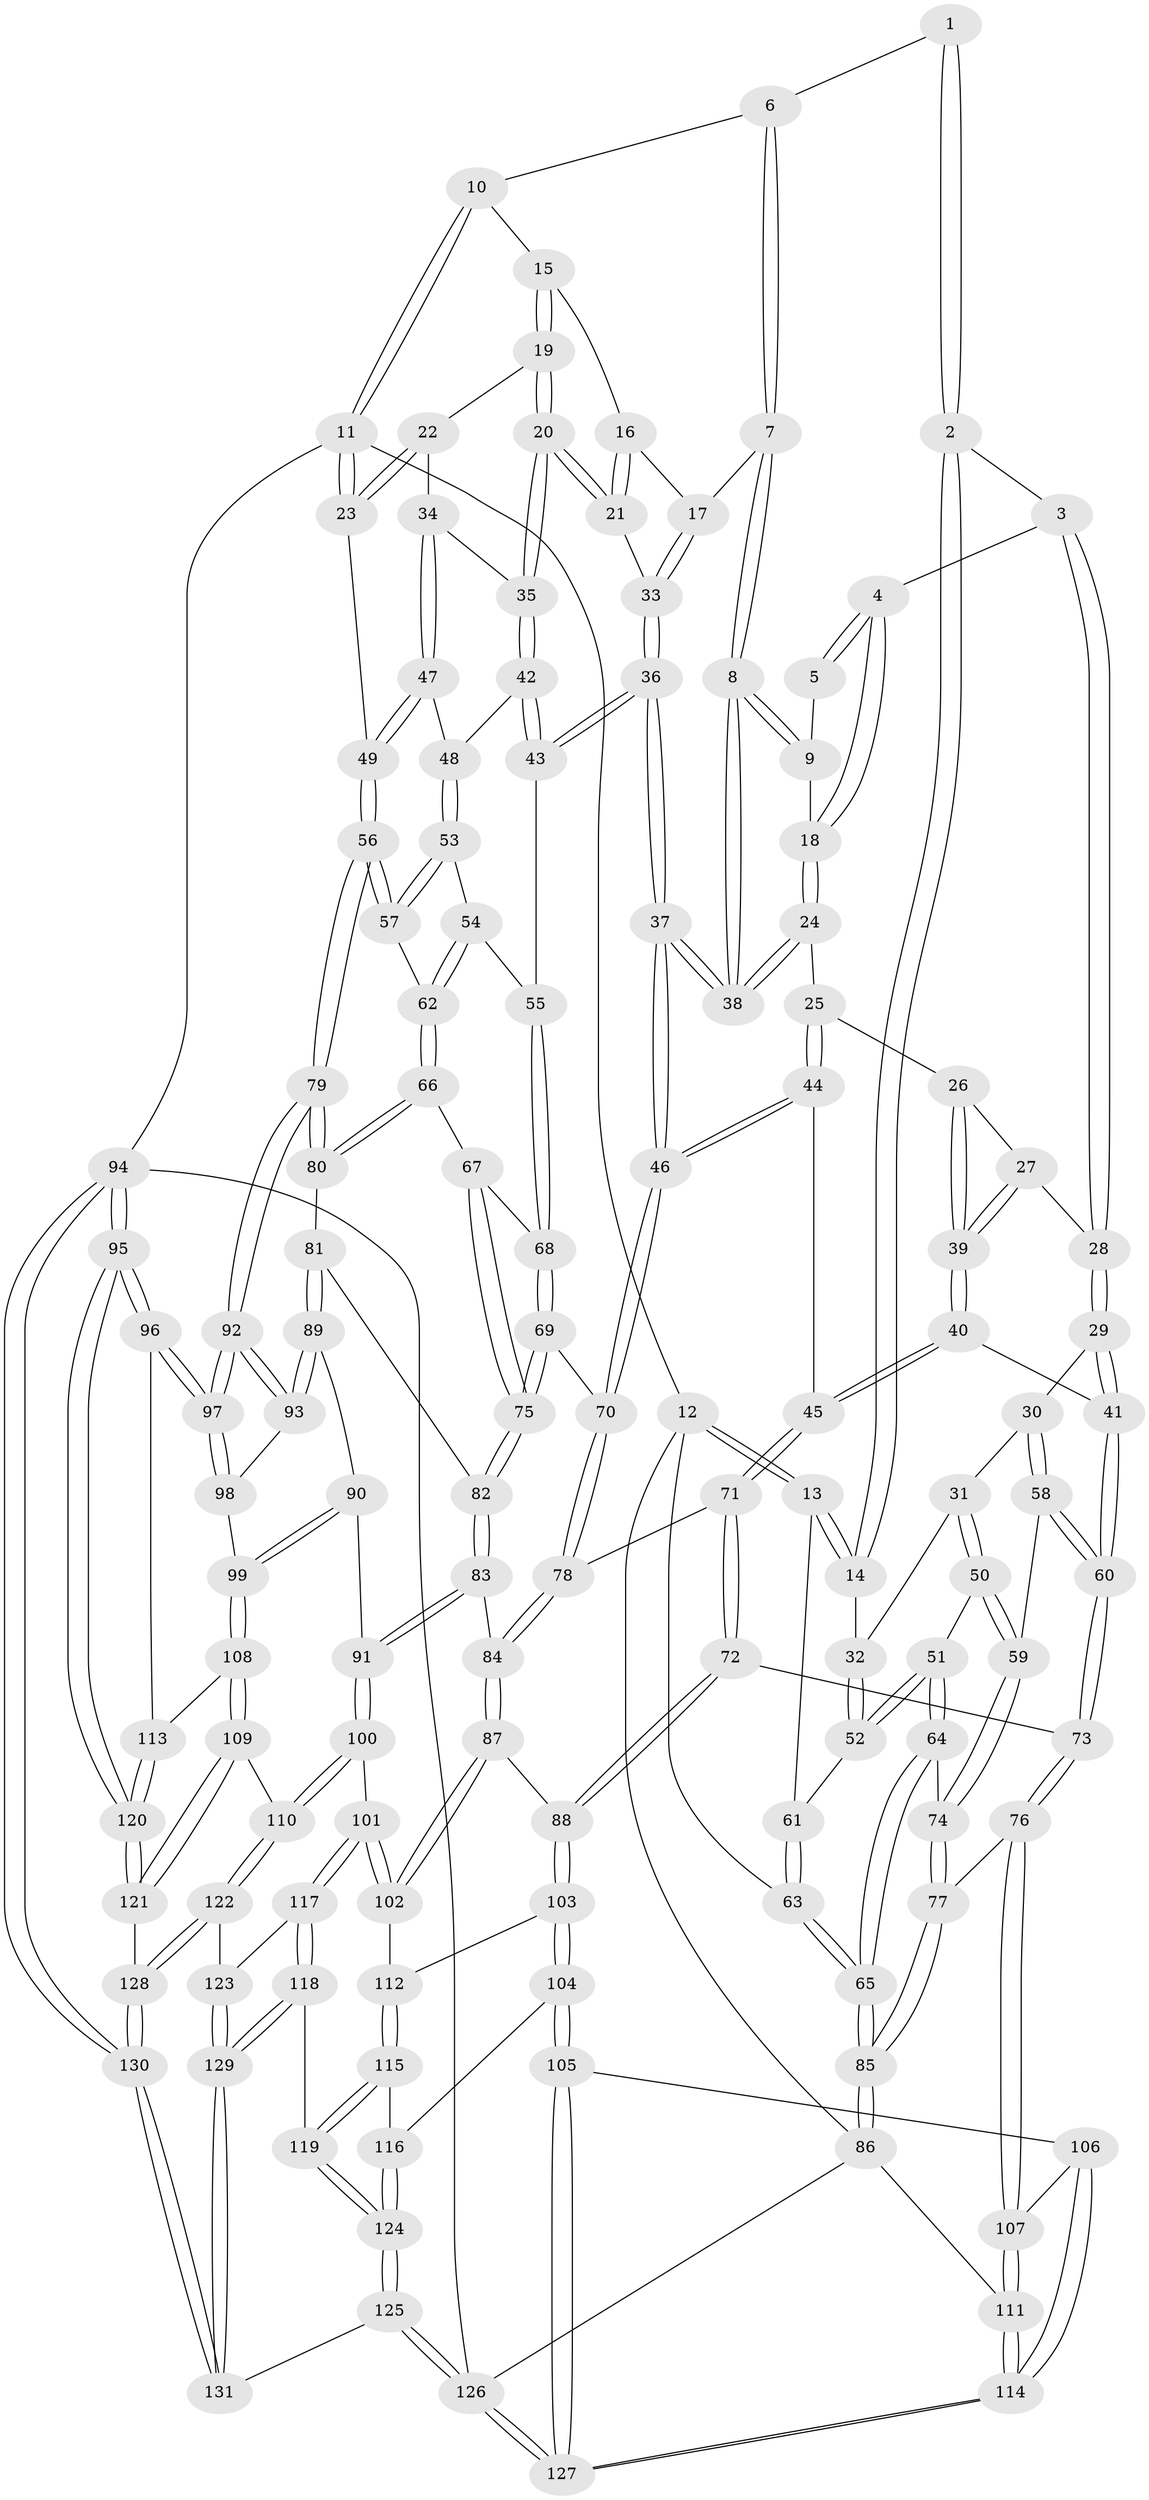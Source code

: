 // Generated by graph-tools (version 1.1) at 2025/51/03/09/25 03:51:05]
// undirected, 131 vertices, 324 edges
graph export_dot {
graph [start="1"]
  node [color=gray90,style=filled];
  1 [pos="+0.6176867636283294+0"];
  2 [pos="+0.08483733449253172+0"];
  3 [pos="+0.3555401481955377+0.08093521917609678"];
  4 [pos="+0.4351116015231058+0.11489127293718235"];
  5 [pos="+0.6003437289070382+0"];
  6 [pos="+0.6965654380417886+0"];
  7 [pos="+0.7218316811248223+0.1342984236497503"];
  8 [pos="+0.6690309114706323+0.19298902140528615"];
  9 [pos="+0.5606983823233044+0.09358231314097015"];
  10 [pos="+0.8068087979734527+0"];
  11 [pos="+1+0"];
  12 [pos="+0+0"];
  13 [pos="+0+0"];
  14 [pos="+0+0"];
  15 [pos="+0.8868255238235951+0.09995209971043396"];
  16 [pos="+0.874899610622436+0.1070644467692894"];
  17 [pos="+0.7862427449801735+0.15404906799885798"];
  18 [pos="+0.4867285584778535+0.15993707650698177"];
  19 [pos="+0.9264480682400565+0.1277906010747458"];
  20 [pos="+0.852640790061774+0.215670714247435"];
  21 [pos="+0.8486820666974112+0.21333985579846226"];
  22 [pos="+0.9524928793352332+0.1384126511754375"];
  23 [pos="+1+0.11003775353886268"];
  24 [pos="+0.49028213368588275+0.19546615669490663"];
  25 [pos="+0.48913830375751693+0.1976847346405309"];
  26 [pos="+0.46537823682263485+0.21369104518101484"];
  27 [pos="+0.3820796094034876+0.20090240243270832"];
  28 [pos="+0.3459564415391742+0.18159688355598877"];
  29 [pos="+0.28414759451584776+0.26612832113231305"];
  30 [pos="+0.2363424526750677+0.2612996287820954"];
  31 [pos="+0.12924668564669337+0.1468717683632045"];
  32 [pos="+0.022903779389294672+0.012143069730752501"];
  33 [pos="+0.8071887759493654+0.19386580653073618"];
  34 [pos="+0.9164206345363305+0.24030977514237895"];
  35 [pos="+0.8638513216713151+0.23349411515452106"];
  36 [pos="+0.7647224042560308+0.317748893705042"];
  37 [pos="+0.6765511234096986+0.3377908737524497"];
  38 [pos="+0.6579687450914595+0.22811686002244796"];
  39 [pos="+0.3929157264920289+0.313117069663723"];
  40 [pos="+0.37842264574575124+0.3387576407272812"];
  41 [pos="+0.37802279243612674+0.33869283619334406"];
  42 [pos="+0.8448949820265867+0.26959529080854"];
  43 [pos="+0.7761519948335336+0.31892603122810115"];
  44 [pos="+0.544531909974461+0.3606423880293234"];
  45 [pos="+0.442690661098304+0.39362595961035757"];
  46 [pos="+0.6558648947308926+0.3734532337665151"];
  47 [pos="+0.9320717831174526+0.26869414325947394"];
  48 [pos="+0.899671324497929+0.30186171686253505"];
  49 [pos="+1+0.37351221352860864"];
  50 [pos="+0.1247949404281596+0.3989467830910295"];
  51 [pos="+0.11843103513493855+0.39702264945829213"];
  52 [pos="+0.07925487782835522+0.3513948075289411"];
  53 [pos="+0.8942522892093139+0.3183368594491468"];
  54 [pos="+0.8567739801057859+0.3373367663972675"];
  55 [pos="+0.8256499096596284+0.3461836266740263"];
  56 [pos="+1+0.4050655753905261"];
  57 [pos="+0.980474198367585+0.4172848931218223"];
  58 [pos="+0.17993099215011074+0.4009917880891632"];
  59 [pos="+0.1355372188530722+0.4040912259384922"];
  60 [pos="+0.24358326032361127+0.45760670820781796"];
  61 [pos="+0.03998421620886149+0.3504933795215263"];
  62 [pos="+0.9690370113609431+0.4206302762211123"];
  63 [pos="+0+0.38254832897419705"];
  64 [pos="+0+0.4813889925006244"];
  65 [pos="+0+0.47871577079845806"];
  66 [pos="+0.8951830496713634+0.4482216331141693"];
  67 [pos="+0.8749596777786987+0.431787513001375"];
  68 [pos="+0.8600897342679749+0.41620494405456676"];
  69 [pos="+0.6691323212539312+0.43087917716855595"];
  70 [pos="+0.6679729401427871+0.42955775871032287"];
  71 [pos="+0.4292397205077721+0.5106758300059171"];
  72 [pos="+0.30247353743652167+0.6109017347286048"];
  73 [pos="+0.2885918083642539+0.6101490066325694"];
  74 [pos="+0.08623463233383129+0.5488263645554131"];
  75 [pos="+0.6949633563527977+0.4685093494412177"];
  76 [pos="+0.20699631192698278+0.6581636750900796"];
  77 [pos="+0.13330264244354434+0.6088178681623398"];
  78 [pos="+0.5377777452917569+0.5504182523208334"];
  79 [pos="+1+0.5318615772332235"];
  80 [pos="+0.8510803674335604+0.5345994204235086"];
  81 [pos="+0.8433512626519872+0.5448342390390916"];
  82 [pos="+0.7273026336076076+0.5235864187120162"];
  83 [pos="+0.6804842892583983+0.6547826815971749"];
  84 [pos="+0.5704762358520978+0.648280438435522"];
  85 [pos="+0+0.6964024982085395"];
  86 [pos="+0+0.8165529010089083"];
  87 [pos="+0.5103256202337607+0.713945178443813"];
  88 [pos="+0.4182746893820432+0.7154639915620857"];
  89 [pos="+0.8724578021034457+0.6107156446819973"];
  90 [pos="+0.8682602743643549+0.6155330344058434"];
  91 [pos="+0.7211039079245782+0.7119083863078625"];
  92 [pos="+1+0.6753850204735831"];
  93 [pos="+0.9761740536321469+0.6543620870914364"];
  94 [pos="+1+1"];
  95 [pos="+1+1"];
  96 [pos="+1+0.8200737844025655"];
  97 [pos="+1+0.7753621774802141"];
  98 [pos="+0.8415745164909623+0.7824309437044388"];
  99 [pos="+0.8368287678114847+0.7845629821949015"];
  100 [pos="+0.7405873226500889+0.803991082650939"];
  101 [pos="+0.6503033594379745+0.836540227473063"];
  102 [pos="+0.5658095339865574+0.8104191217625616"];
  103 [pos="+0.3989503082423622+0.8095911584190767"];
  104 [pos="+0.3804525496781583+0.854994425766611"];
  105 [pos="+0.36657124239281424+0.8627750811899921"];
  106 [pos="+0.22727627848861262+0.8071679729821724"];
  107 [pos="+0.18604890162428106+0.710626467180454"];
  108 [pos="+0.8169786777896078+0.8006488558879594"];
  109 [pos="+0.7638932151189693+0.8158230234501823"];
  110 [pos="+0.743172932239754+0.805545617589728"];
  111 [pos="+0.008571232371575558+0.8114712221372086"];
  112 [pos="+0.5324734376448564+0.8457818224325663"];
  113 [pos="+0.8521599913542529+0.8194613437117675"];
  114 [pos="+0.18333729189893935+1"];
  115 [pos="+0.5083557116850758+0.8891330498652087"];
  116 [pos="+0.4106917827326837+0.8740354717494909"];
  117 [pos="+0.6355752596960259+0.8825420786355775"];
  118 [pos="+0.5508054115576884+0.9491700884502714"];
  119 [pos="+0.5150232395310878+0.9185661342516089"];
  120 [pos="+1+1"];
  121 [pos="+0.7780690009680911+0.8597447338071601"];
  122 [pos="+0.6903029806134996+0.9531290281064785"];
  123 [pos="+0.6462462867829839+0.949386534600951"];
  124 [pos="+0.4519754418807955+0.9689741900822728"];
  125 [pos="+0.3670298763258575+1"];
  126 [pos="+0.23533910699218621+1"];
  127 [pos="+0.23329282979782504+1"];
  128 [pos="+0.8053197004426421+1"];
  129 [pos="+0.5926524500674822+1"];
  130 [pos="+0.8589430011939279+1"];
  131 [pos="+0.5931405776485331+1"];
  1 -- 2;
  1 -- 2;
  1 -- 6;
  2 -- 3;
  2 -- 14;
  2 -- 14;
  3 -- 4;
  3 -- 28;
  3 -- 28;
  4 -- 5;
  4 -- 5;
  4 -- 18;
  4 -- 18;
  5 -- 9;
  6 -- 7;
  6 -- 7;
  6 -- 10;
  7 -- 8;
  7 -- 8;
  7 -- 17;
  8 -- 9;
  8 -- 9;
  8 -- 38;
  8 -- 38;
  9 -- 18;
  10 -- 11;
  10 -- 11;
  10 -- 15;
  11 -- 12;
  11 -- 23;
  11 -- 23;
  11 -- 94;
  12 -- 13;
  12 -- 13;
  12 -- 63;
  12 -- 86;
  13 -- 14;
  13 -- 14;
  13 -- 61;
  14 -- 32;
  15 -- 16;
  15 -- 19;
  15 -- 19;
  16 -- 17;
  16 -- 21;
  16 -- 21;
  17 -- 33;
  17 -- 33;
  18 -- 24;
  18 -- 24;
  19 -- 20;
  19 -- 20;
  19 -- 22;
  20 -- 21;
  20 -- 21;
  20 -- 35;
  20 -- 35;
  21 -- 33;
  22 -- 23;
  22 -- 23;
  22 -- 34;
  23 -- 49;
  24 -- 25;
  24 -- 38;
  24 -- 38;
  25 -- 26;
  25 -- 44;
  25 -- 44;
  26 -- 27;
  26 -- 39;
  26 -- 39;
  27 -- 28;
  27 -- 39;
  27 -- 39;
  28 -- 29;
  28 -- 29;
  29 -- 30;
  29 -- 41;
  29 -- 41;
  30 -- 31;
  30 -- 58;
  30 -- 58;
  31 -- 32;
  31 -- 50;
  31 -- 50;
  32 -- 52;
  32 -- 52;
  33 -- 36;
  33 -- 36;
  34 -- 35;
  34 -- 47;
  34 -- 47;
  35 -- 42;
  35 -- 42;
  36 -- 37;
  36 -- 37;
  36 -- 43;
  36 -- 43;
  37 -- 38;
  37 -- 38;
  37 -- 46;
  37 -- 46;
  39 -- 40;
  39 -- 40;
  40 -- 41;
  40 -- 45;
  40 -- 45;
  41 -- 60;
  41 -- 60;
  42 -- 43;
  42 -- 43;
  42 -- 48;
  43 -- 55;
  44 -- 45;
  44 -- 46;
  44 -- 46;
  45 -- 71;
  45 -- 71;
  46 -- 70;
  46 -- 70;
  47 -- 48;
  47 -- 49;
  47 -- 49;
  48 -- 53;
  48 -- 53;
  49 -- 56;
  49 -- 56;
  50 -- 51;
  50 -- 59;
  50 -- 59;
  51 -- 52;
  51 -- 52;
  51 -- 64;
  51 -- 64;
  52 -- 61;
  53 -- 54;
  53 -- 57;
  53 -- 57;
  54 -- 55;
  54 -- 62;
  54 -- 62;
  55 -- 68;
  55 -- 68;
  56 -- 57;
  56 -- 57;
  56 -- 79;
  56 -- 79;
  57 -- 62;
  58 -- 59;
  58 -- 60;
  58 -- 60;
  59 -- 74;
  59 -- 74;
  60 -- 73;
  60 -- 73;
  61 -- 63;
  61 -- 63;
  62 -- 66;
  62 -- 66;
  63 -- 65;
  63 -- 65;
  64 -- 65;
  64 -- 65;
  64 -- 74;
  65 -- 85;
  65 -- 85;
  66 -- 67;
  66 -- 80;
  66 -- 80;
  67 -- 68;
  67 -- 75;
  67 -- 75;
  68 -- 69;
  68 -- 69;
  69 -- 70;
  69 -- 75;
  69 -- 75;
  70 -- 78;
  70 -- 78;
  71 -- 72;
  71 -- 72;
  71 -- 78;
  72 -- 73;
  72 -- 88;
  72 -- 88;
  73 -- 76;
  73 -- 76;
  74 -- 77;
  74 -- 77;
  75 -- 82;
  75 -- 82;
  76 -- 77;
  76 -- 107;
  76 -- 107;
  77 -- 85;
  77 -- 85;
  78 -- 84;
  78 -- 84;
  79 -- 80;
  79 -- 80;
  79 -- 92;
  79 -- 92;
  80 -- 81;
  81 -- 82;
  81 -- 89;
  81 -- 89;
  82 -- 83;
  82 -- 83;
  83 -- 84;
  83 -- 91;
  83 -- 91;
  84 -- 87;
  84 -- 87;
  85 -- 86;
  85 -- 86;
  86 -- 111;
  86 -- 126;
  87 -- 88;
  87 -- 102;
  87 -- 102;
  88 -- 103;
  88 -- 103;
  89 -- 90;
  89 -- 93;
  89 -- 93;
  90 -- 91;
  90 -- 99;
  90 -- 99;
  91 -- 100;
  91 -- 100;
  92 -- 93;
  92 -- 93;
  92 -- 97;
  92 -- 97;
  93 -- 98;
  94 -- 95;
  94 -- 95;
  94 -- 130;
  94 -- 130;
  94 -- 126;
  95 -- 96;
  95 -- 96;
  95 -- 120;
  95 -- 120;
  96 -- 97;
  96 -- 97;
  96 -- 113;
  97 -- 98;
  97 -- 98;
  98 -- 99;
  99 -- 108;
  99 -- 108;
  100 -- 101;
  100 -- 110;
  100 -- 110;
  101 -- 102;
  101 -- 102;
  101 -- 117;
  101 -- 117;
  102 -- 112;
  103 -- 104;
  103 -- 104;
  103 -- 112;
  104 -- 105;
  104 -- 105;
  104 -- 116;
  105 -- 106;
  105 -- 127;
  105 -- 127;
  106 -- 107;
  106 -- 114;
  106 -- 114;
  107 -- 111;
  107 -- 111;
  108 -- 109;
  108 -- 109;
  108 -- 113;
  109 -- 110;
  109 -- 121;
  109 -- 121;
  110 -- 122;
  110 -- 122;
  111 -- 114;
  111 -- 114;
  112 -- 115;
  112 -- 115;
  113 -- 120;
  113 -- 120;
  114 -- 127;
  114 -- 127;
  115 -- 116;
  115 -- 119;
  115 -- 119;
  116 -- 124;
  116 -- 124;
  117 -- 118;
  117 -- 118;
  117 -- 123;
  118 -- 119;
  118 -- 129;
  118 -- 129;
  119 -- 124;
  119 -- 124;
  120 -- 121;
  120 -- 121;
  121 -- 128;
  122 -- 123;
  122 -- 128;
  122 -- 128;
  123 -- 129;
  123 -- 129;
  124 -- 125;
  124 -- 125;
  125 -- 126;
  125 -- 126;
  125 -- 131;
  126 -- 127;
  126 -- 127;
  128 -- 130;
  128 -- 130;
  129 -- 131;
  129 -- 131;
  130 -- 131;
  130 -- 131;
}
